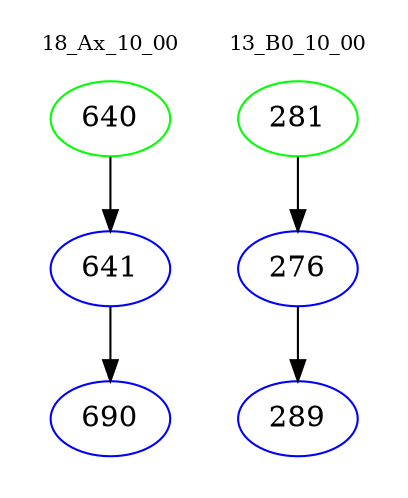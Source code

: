 digraph{
subgraph cluster_0 {
color = white
label = "18_Ax_10_00";
fontsize=10;
T0_640 [label="640", color="green"]
T0_640 -> T0_641 [color="black"]
T0_641 [label="641", color="blue"]
T0_641 -> T0_690 [color="black"]
T0_690 [label="690", color="blue"]
}
subgraph cluster_1 {
color = white
label = "13_B0_10_00";
fontsize=10;
T1_281 [label="281", color="green"]
T1_281 -> T1_276 [color="black"]
T1_276 [label="276", color="blue"]
T1_276 -> T1_289 [color="black"]
T1_289 [label="289", color="blue"]
}
}
